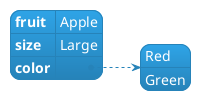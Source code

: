 ' Do not edit
' Theme Gallery
' autogenerated by script
'
@startjson
!theme cerulean
{
   "fruit":"Apple",
   "size": "Large",
   "color": ["Red", "Green"]
}
@endjson
